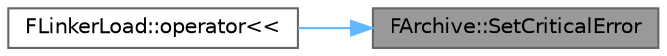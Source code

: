 digraph "FArchive::SetCriticalError"
{
 // INTERACTIVE_SVG=YES
 // LATEX_PDF_SIZE
  bgcolor="transparent";
  edge [fontname=Helvetica,fontsize=10,labelfontname=Helvetica,labelfontsize=10];
  node [fontname=Helvetica,fontsize=10,shape=box,height=0.2,width=0.4];
  rankdir="RL";
  Node1 [id="Node000001",label="FArchive::SetCriticalError",height=0.2,width=0.4,color="gray40", fillcolor="grey60", style="filled", fontcolor="black",tooltip="Sets the archiver IsCriticalError and IsError to true."];
  Node1 -> Node2 [id="edge1_Node000001_Node000002",dir="back",color="steelblue1",style="solid",tooltip=" "];
  Node2 [id="Node000002",label="FLinkerLoad::operator\<\<",height=0.2,width=0.4,color="grey40", fillcolor="white", style="filled",URL="$d9/d6b/classFLinkerLoad.html#a3d43cf8d23efebdb63943d7966322f6d",tooltip="Serializes an FName value from or into this archive."];
}
